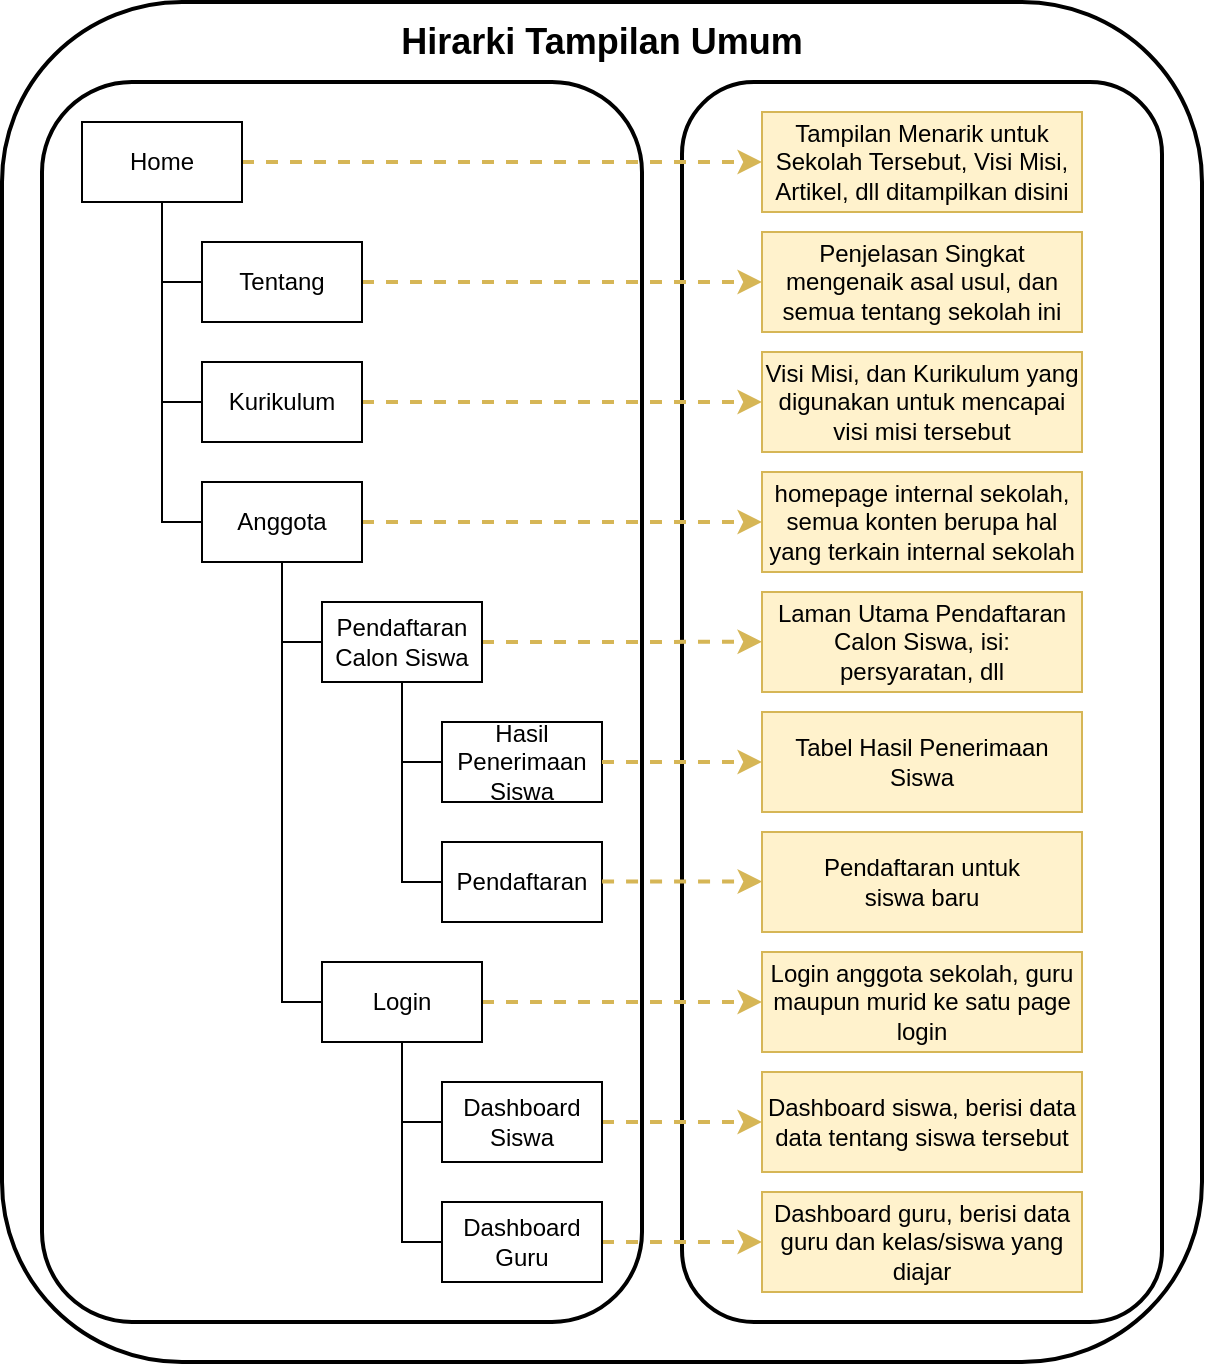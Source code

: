 <mxfile version="12.2.2" type="device" pages="5"><diagram id="PxANPBtPZnE-CeRAXxhs" name="Umum"><mxGraphModel dx="1173" dy="682" grid="1" gridSize="5" guides="1" tooltips="1" connect="1" arrows="1" fold="1" page="1" pageScale="1" pageWidth="1169" pageHeight="827" math="0" shadow="0"><root><mxCell id="0"/><mxCell id="1" parent="0"/><mxCell id="tjAURmcerigb6tH7_I0D-104" value="" style="rounded=1;whiteSpace=wrap;html=1;fillColor=none;perimeterSpacing=0;strokeWidth=2;" parent="1" vertex="1"><mxGeometry x="280" y="80" width="600" height="680" as="geometry"/></mxCell><mxCell id="tjAURmcerigb6tH7_I0D-103" value="" style="rounded=1;whiteSpace=wrap;html=1;fillColor=none;perimeterSpacing=0;strokeWidth=2;" parent="1" vertex="1"><mxGeometry x="620" y="120" width="240" height="620" as="geometry"/></mxCell><mxCell id="tjAURmcerigb6tH7_I0D-65" value="" style="rounded=1;whiteSpace=wrap;html=1;fillColor=none;perimeterSpacing=0;strokeWidth=2;" parent="1" vertex="1"><mxGeometry x="300" y="120" width="300" height="620" as="geometry"/></mxCell><mxCell id="tjAURmcerigb6tH7_I0D-36" style="edgeStyle=orthogonalEdgeStyle;rounded=0;orthogonalLoop=1;jettySize=auto;html=1;exitX=0.5;exitY=1;exitDx=0;exitDy=0;entryX=0;entryY=0.5;entryDx=0;entryDy=0;endArrow=none;endFill=0;" parent="1" source="tjAURmcerigb6tH7_I0D-2" target="tjAURmcerigb6tH7_I0D-33" edge="1"><mxGeometry relative="1" as="geometry"/></mxCell><mxCell id="tjAURmcerigb6tH7_I0D-38" style="edgeStyle=orthogonalEdgeStyle;rounded=0;orthogonalLoop=1;jettySize=auto;html=1;exitX=0.5;exitY=1;exitDx=0;exitDy=0;entryX=0;entryY=0.5;entryDx=0;entryDy=0;endArrow=none;endFill=0;" parent="1" source="tjAURmcerigb6tH7_I0D-2" target="tjAURmcerigb6tH7_I0D-37" edge="1"><mxGeometry relative="1" as="geometry"/></mxCell><mxCell id="tjAURmcerigb6tH7_I0D-40" style="edgeStyle=orthogonalEdgeStyle;rounded=0;orthogonalLoop=1;jettySize=auto;html=1;exitX=0.5;exitY=1;exitDx=0;exitDy=0;entryX=0;entryY=0.5;entryDx=0;entryDy=0;endArrow=none;endFill=0;" parent="1" source="tjAURmcerigb6tH7_I0D-2" target="tjAURmcerigb6tH7_I0D-39" edge="1"><mxGeometry relative="1" as="geometry"/></mxCell><mxCell id="tjAURmcerigb6tH7_I0D-91" style="edgeStyle=orthogonalEdgeStyle;rounded=0;orthogonalLoop=1;jettySize=auto;html=1;exitX=1;exitY=0.5;exitDx=0;exitDy=0;dashed=1;endArrow=classic;endFill=1;fillColor=#fff2cc;strokeColor=#d6b656;strokeWidth=2;entryX=0;entryY=0.5;entryDx=0;entryDy=0;" parent="1" source="tjAURmcerigb6tH7_I0D-2" target="tjAURmcerigb6tH7_I0D-92" edge="1"><mxGeometry relative="1" as="geometry"><mxPoint x="680" y="159.828" as="targetPoint"/></mxGeometry></mxCell><mxCell id="tjAURmcerigb6tH7_I0D-2" value="Home" style="rounded=0;whiteSpace=wrap;html=1;" parent="1" vertex="1"><mxGeometry x="320" y="140" width="80" height="40" as="geometry"/></mxCell><mxCell id="tjAURmcerigb6tH7_I0D-85" style="edgeStyle=orthogonalEdgeStyle;rounded=0;orthogonalLoop=1;jettySize=auto;html=1;exitX=1;exitY=0.5;exitDx=0;exitDy=0;dashed=1;endArrow=classic;endFill=1;fillColor=#fff2cc;strokeColor=#d6b656;strokeWidth=2;entryX=0;entryY=0.5;entryDx=0;entryDy=0;" parent="1" source="tjAURmcerigb6tH7_I0D-4" target="tjAURmcerigb6tH7_I0D-99" edge="1"><mxGeometry relative="1" as="geometry"><mxPoint x="680" y="639.828" as="targetPoint"/></mxGeometry></mxCell><mxCell id="tjAURmcerigb6tH7_I0D-4" value="Dashboard&lt;br&gt;Siswa" style="rounded=0;whiteSpace=wrap;html=1;" parent="1" vertex="1"><mxGeometry x="500" y="620" width="80" height="40" as="geometry"/></mxCell><mxCell id="tjAURmcerigb6tH7_I0D-84" style="edgeStyle=orthogonalEdgeStyle;rounded=0;orthogonalLoop=1;jettySize=auto;html=1;exitX=1;exitY=0.5;exitDx=0;exitDy=0;endArrow=classic;endFill=1;dashed=1;fillColor=#fff2cc;strokeColor=#d6b656;strokeWidth=2;entryX=0;entryY=0.5;entryDx=0;entryDy=0;" parent="1" source="tjAURmcerigb6tH7_I0D-5" target="tjAURmcerigb6tH7_I0D-102" edge="1"><mxGeometry relative="1" as="geometry"><mxPoint x="680" y="700" as="targetPoint"/></mxGeometry></mxCell><mxCell id="tjAURmcerigb6tH7_I0D-5" value="Dashboard&lt;br&gt;Guru" style="rounded=0;whiteSpace=wrap;html=1;" parent="1" vertex="1"><mxGeometry x="500" y="680" width="80" height="40" as="geometry"/></mxCell><mxCell id="tjAURmcerigb6tH7_I0D-42" style="edgeStyle=orthogonalEdgeStyle;rounded=0;orthogonalLoop=1;jettySize=auto;html=1;exitX=0.5;exitY=1;exitDx=0;exitDy=0;entryX=0;entryY=0.5;entryDx=0;entryDy=0;endArrow=none;endFill=0;" parent="1" source="tjAURmcerigb6tH7_I0D-17" target="tjAURmcerigb6tH7_I0D-4" edge="1"><mxGeometry relative="1" as="geometry"/></mxCell><mxCell id="tjAURmcerigb6tH7_I0D-43" style="edgeStyle=orthogonalEdgeStyle;rounded=0;orthogonalLoop=1;jettySize=auto;html=1;exitX=0.5;exitY=1;exitDx=0;exitDy=0;entryX=0;entryY=0.5;entryDx=0;entryDy=0;endArrow=none;endFill=0;" parent="1" source="tjAURmcerigb6tH7_I0D-17" target="tjAURmcerigb6tH7_I0D-5" edge="1"><mxGeometry relative="1" as="geometry"/></mxCell><mxCell id="tjAURmcerigb6tH7_I0D-86" style="edgeStyle=orthogonalEdgeStyle;rounded=0;orthogonalLoop=1;jettySize=auto;html=1;exitX=1;exitY=0.5;exitDx=0;exitDy=0;dashed=1;endArrow=classic;endFill=1;fillColor=#fff2cc;strokeColor=#d6b656;strokeWidth=2;entryX=0;entryY=0.5;entryDx=0;entryDy=0;" parent="1" source="tjAURmcerigb6tH7_I0D-17" target="tjAURmcerigb6tH7_I0D-98" edge="1"><mxGeometry relative="1" as="geometry"><mxPoint x="680" y="579.828" as="targetPoint"/></mxGeometry></mxCell><mxCell id="tjAURmcerigb6tH7_I0D-17" value="Login" style="rounded=0;whiteSpace=wrap;html=1;" parent="1" vertex="1"><mxGeometry x="440" y="560" width="80" height="40" as="geometry"/></mxCell><mxCell id="tjAURmcerigb6tH7_I0D-30" style="edgeStyle=orthogonalEdgeStyle;rounded=0;orthogonalLoop=1;jettySize=auto;html=1;exitX=0.5;exitY=1;exitDx=0;exitDy=0;entryX=0.5;entryY=0;entryDx=0;entryDy=0;" parent="1" edge="1"><mxGeometry relative="1" as="geometry"><mxPoint x="700.2" y="420" as="sourcePoint"/></mxGeometry></mxCell><mxCell id="tjAURmcerigb6tH7_I0D-90" style="edgeStyle=orthogonalEdgeStyle;rounded=0;orthogonalLoop=1;jettySize=auto;html=1;exitX=1;exitY=0.5;exitDx=0;exitDy=0;dashed=1;endArrow=classic;endFill=1;fillColor=#fff2cc;strokeColor=#d6b656;strokeWidth=2;entryX=0;entryY=0.5;entryDx=0;entryDy=0;" parent="1" source="tjAURmcerigb6tH7_I0D-33" target="tjAURmcerigb6tH7_I0D-94" edge="1"><mxGeometry relative="1" as="geometry"><mxPoint x="680" y="219.828" as="targetPoint"/></mxGeometry></mxCell><mxCell id="tjAURmcerigb6tH7_I0D-33" value="Tentang" style="rounded=0;whiteSpace=wrap;html=1;" parent="1" vertex="1"><mxGeometry x="380" y="200" width="80" height="40" as="geometry"/></mxCell><mxCell id="tjAURmcerigb6tH7_I0D-89" style="edgeStyle=orthogonalEdgeStyle;rounded=0;orthogonalLoop=1;jettySize=auto;html=1;exitX=1;exitY=0.5;exitDx=0;exitDy=0;dashed=1;endArrow=classic;endFill=1;fillColor=#fff2cc;strokeColor=#d6b656;strokeWidth=2;entryX=0;entryY=0.5;entryDx=0;entryDy=0;" parent="1" source="tjAURmcerigb6tH7_I0D-37" target="tjAURmcerigb6tH7_I0D-95" edge="1"><mxGeometry relative="1" as="geometry"><mxPoint x="680" y="279.828" as="targetPoint"/></mxGeometry></mxCell><mxCell id="tjAURmcerigb6tH7_I0D-37" value="Kurikulum" style="rounded=0;whiteSpace=wrap;html=1;" parent="1" vertex="1"><mxGeometry x="380" y="260" width="80" height="40" as="geometry"/></mxCell><mxCell id="tjAURmcerigb6tH7_I0D-41" style="edgeStyle=orthogonalEdgeStyle;rounded=0;orthogonalLoop=1;jettySize=auto;html=1;exitX=0.5;exitY=1;exitDx=0;exitDy=0;entryX=0;entryY=0.5;entryDx=0;entryDy=0;endArrow=none;endFill=0;" parent="1" source="tjAURmcerigb6tH7_I0D-39" target="tjAURmcerigb6tH7_I0D-17" edge="1"><mxGeometry relative="1" as="geometry"/></mxCell><mxCell id="tjAURmcerigb6tH7_I0D-46" style="edgeStyle=orthogonalEdgeStyle;rounded=0;orthogonalLoop=1;jettySize=auto;html=1;exitX=0.5;exitY=1;exitDx=0;exitDy=0;entryX=0;entryY=0.5;entryDx=0;entryDy=0;endArrow=none;endFill=0;" parent="1" source="tjAURmcerigb6tH7_I0D-39" target="tjAURmcerigb6tH7_I0D-44" edge="1"><mxGeometry relative="1" as="geometry"/></mxCell><mxCell id="tjAURmcerigb6tH7_I0D-88" style="edgeStyle=orthogonalEdgeStyle;rounded=0;orthogonalLoop=1;jettySize=auto;html=1;exitX=1;exitY=0.5;exitDx=0;exitDy=0;dashed=1;endArrow=classic;endFill=1;fillColor=#fff2cc;strokeColor=#d6b656;strokeWidth=2;entryX=0;entryY=0.5;entryDx=0;entryDy=0;" parent="1" source="tjAURmcerigb6tH7_I0D-39" target="tjAURmcerigb6tH7_I0D-96" edge="1"><mxGeometry relative="1" as="geometry"><mxPoint x="680" y="339.828" as="targetPoint"/></mxGeometry></mxCell><mxCell id="tjAURmcerigb6tH7_I0D-39" value="Anggota" style="rounded=0;whiteSpace=wrap;html=1;" parent="1" vertex="1"><mxGeometry x="380" y="320" width="80" height="40" as="geometry"/></mxCell><mxCell id="tjAURmcerigb6tH7_I0D-87" style="edgeStyle=orthogonalEdgeStyle;rounded=0;orthogonalLoop=1;jettySize=auto;html=1;exitX=1;exitY=0.5;exitDx=0;exitDy=0;dashed=1;endArrow=classic;endFill=1;fillColor=#fff2cc;strokeColor=#d6b656;strokeWidth=2;entryX=0;entryY=0.497;entryDx=0;entryDy=0;entryPerimeter=0;" parent="1" source="tjAURmcerigb6tH7_I0D-44" target="tjAURmcerigb6tH7_I0D-97" edge="1"><mxGeometry relative="1" as="geometry"><mxPoint x="680" y="399.828" as="targetPoint"/></mxGeometry></mxCell><mxCell id="62-jhlTs2aM0do_zBNJM-5" style="edgeStyle=orthogonalEdgeStyle;rounded=0;orthogonalLoop=1;jettySize=auto;html=1;exitX=0.5;exitY=1;exitDx=0;exitDy=0;entryX=0;entryY=0.5;entryDx=0;entryDy=0;endArrow=none;endFill=0;strokeWidth=1;fontSize=10;" parent="1" source="tjAURmcerigb6tH7_I0D-44" target="62-jhlTs2aM0do_zBNJM-1" edge="1"><mxGeometry relative="1" as="geometry"/></mxCell><mxCell id="62-jhlTs2aM0do_zBNJM-6" style="edgeStyle=orthogonalEdgeStyle;rounded=0;orthogonalLoop=1;jettySize=auto;html=1;exitX=0.5;exitY=1;exitDx=0;exitDy=0;entryX=0;entryY=0.5;entryDx=0;entryDy=0;endArrow=none;endFill=0;strokeWidth=1;fontSize=10;" parent="1" source="tjAURmcerigb6tH7_I0D-44" target="62-jhlTs2aM0do_zBNJM-2" edge="1"><mxGeometry relative="1" as="geometry"/></mxCell><mxCell id="tjAURmcerigb6tH7_I0D-44" value="Pendaftaran&lt;br&gt;Calon Siswa" style="rounded=0;whiteSpace=wrap;html=1;" parent="1" vertex="1"><mxGeometry x="440" y="380" width="80" height="40" as="geometry"/></mxCell><mxCell id="tjAURmcerigb6tH7_I0D-92" value="Tampilan Menarik untuk Sekolah Tersebut, Visi Misi, Artikel, dll ditampilkan disini" style="text;html=1;strokeColor=#d6b656;fillColor=#fff2cc;align=center;verticalAlign=middle;whiteSpace=wrap;rounded=0;" parent="1" vertex="1"><mxGeometry x="660" y="135" width="160" height="50" as="geometry"/></mxCell><mxCell id="tjAURmcerigb6tH7_I0D-94" value="Penjelasan Singkat mengenaik asal usul, dan semua tentang sekolah ini" style="text;html=1;strokeColor=#d6b656;fillColor=#fff2cc;align=center;verticalAlign=middle;whiteSpace=wrap;rounded=0;" parent="1" vertex="1"><mxGeometry x="660" y="195" width="160" height="50" as="geometry"/></mxCell><mxCell id="tjAURmcerigb6tH7_I0D-95" value="Visi Misi, dan Kurikulum yang digunakan untuk mencapai visi misi tersebut" style="text;html=1;strokeColor=#d6b656;fillColor=#fff2cc;align=center;verticalAlign=middle;whiteSpace=wrap;rounded=0;" parent="1" vertex="1"><mxGeometry x="660" y="255" width="160" height="50" as="geometry"/></mxCell><mxCell id="tjAURmcerigb6tH7_I0D-96" value="homepage internal sekolah, semua konten berupa hal yang terkain internal sekolah" style="text;html=1;strokeColor=#d6b656;fillColor=#fff2cc;align=center;verticalAlign=middle;whiteSpace=wrap;rounded=0;" parent="1" vertex="1"><mxGeometry x="660" y="315" width="160" height="50" as="geometry"/></mxCell><mxCell id="tjAURmcerigb6tH7_I0D-97" value="Laman Utama Pendaftaran Calon Siswa, isi: persyaratan, dll" style="text;html=1;strokeColor=#d6b656;fillColor=#fff2cc;align=center;verticalAlign=middle;whiteSpace=wrap;rounded=0;" parent="1" vertex="1"><mxGeometry x="660" y="375" width="160" height="50" as="geometry"/></mxCell><mxCell id="tjAURmcerigb6tH7_I0D-98" value="Login anggota sekolah, guru maupun murid ke satu page login" style="text;html=1;strokeColor=#d6b656;fillColor=#fff2cc;align=center;verticalAlign=middle;whiteSpace=wrap;rounded=0;" parent="1" vertex="1"><mxGeometry x="660" y="555" width="160" height="50" as="geometry"/></mxCell><mxCell id="tjAURmcerigb6tH7_I0D-99" value="Dashboard siswa, berisi data data tentang siswa tersebut" style="text;html=1;strokeColor=#d6b656;fillColor=#fff2cc;align=center;verticalAlign=middle;whiteSpace=wrap;rounded=0;" parent="1" vertex="1"><mxGeometry x="660" y="615" width="160" height="50" as="geometry"/></mxCell><mxCell id="tjAURmcerigb6tH7_I0D-102" value="Dashboard guru, berisi data guru dan kelas/siswa yang diajar" style="text;html=1;strokeColor=#d6b656;fillColor=#fff2cc;align=center;verticalAlign=middle;whiteSpace=wrap;rounded=0;" parent="1" vertex="1"><mxGeometry x="660" y="675" width="160" height="50" as="geometry"/></mxCell><mxCell id="tjAURmcerigb6tH7_I0D-105" value="Hirarki Tampilan Umum" style="text;html=1;strokeColor=none;fillColor=none;align=center;verticalAlign=middle;whiteSpace=wrap;rounded=0;fontStyle=1;fontSize=18;" parent="1" vertex="1"><mxGeometry x="340" y="90" width="480" height="20" as="geometry"/></mxCell><mxCell id="62-jhlTs2aM0do_zBNJM-1" value="Hasil Penerimaan&lt;br&gt;Siswa" style="rounded=0;whiteSpace=wrap;html=1;" parent="1" vertex="1"><mxGeometry x="500" y="440" width="80" height="40" as="geometry"/></mxCell><mxCell id="62-jhlTs2aM0do_zBNJM-2" value="Pendaftaran" style="rounded=0;whiteSpace=wrap;html=1;" parent="1" vertex="1"><mxGeometry x="500" y="500" width="80" height="40" as="geometry"/></mxCell><mxCell id="62-jhlTs2aM0do_zBNJM-7" value="Pendaftaran untuk&lt;br&gt;siswa baru" style="text;html=1;strokeColor=#d6b656;fillColor=#fff2cc;align=center;verticalAlign=middle;whiteSpace=wrap;rounded=0;" parent="1" vertex="1"><mxGeometry x="660" y="495" width="160" height="50" as="geometry"/></mxCell><mxCell id="62-jhlTs2aM0do_zBNJM-8" value="Tabel Hasil Penerimaan Siswa" style="text;html=1;strokeColor=#d6b656;fillColor=#fff2cc;align=center;verticalAlign=middle;whiteSpace=wrap;rounded=0;" parent="1" vertex="1"><mxGeometry x="660" y="435" width="160" height="50" as="geometry"/></mxCell><mxCell id="62-jhlTs2aM0do_zBNJM-10" style="edgeStyle=orthogonalEdgeStyle;rounded=0;orthogonalLoop=1;jettySize=auto;html=1;exitX=1;exitY=0.5;exitDx=0;exitDy=0;dashed=1;endArrow=classic;endFill=1;fillColor=#fff2cc;strokeColor=#d6b656;strokeWidth=2;entryX=0;entryY=0.5;entryDx=0;entryDy=0;" parent="1" source="62-jhlTs2aM0do_zBNJM-1" target="62-jhlTs2aM0do_zBNJM-8" edge="1"><mxGeometry relative="1" as="geometry"><mxPoint x="655.034" y="464.793" as="targetPoint"/><mxPoint x="575.034" y="464.793" as="sourcePoint"/></mxGeometry></mxCell><mxCell id="62-jhlTs2aM0do_zBNJM-11" style="edgeStyle=orthogonalEdgeStyle;rounded=0;orthogonalLoop=1;jettySize=auto;html=1;exitX=1;exitY=0.5;exitDx=0;exitDy=0;dashed=1;endArrow=classic;endFill=1;fillColor=#fff2cc;strokeColor=#d6b656;strokeWidth=2;entryX=0;entryY=0.5;entryDx=0;entryDy=0;" parent="1" edge="1"><mxGeometry relative="1" as="geometry"><mxPoint x="660.034" y="519.793" as="targetPoint"/><mxPoint x="580.034" y="519.793" as="sourcePoint"/></mxGeometry></mxCell></root></mxGraphModel></diagram><diagram id="UdbBS52WD2nIfGzJlLEz" name="DashboardSiswa"><mxGraphModel dx="1408" dy="818" grid="1" gridSize="5" guides="1" tooltips="1" connect="1" arrows="1" fold="1" page="1" pageScale="1" pageWidth="1169" pageHeight="827" math="0" shadow="0"><root><mxCell id="S93Y0awA83N9fE3ORdz1-0"/><mxCell id="S93Y0awA83N9fE3ORdz1-1" parent="S93Y0awA83N9fE3ORdz1-0"/><mxCell id="Jb7CnEg_7wS7abM1ju4U-0" style="edgeStyle=orthogonalEdgeStyle;rounded=0;orthogonalLoop=1;jettySize=auto;html=1;exitX=0.5;exitY=1;exitDx=0;exitDy=0;entryX=0;entryY=0.5;entryDx=0;entryDy=0;endArrow=none;endFill=0;strokeWidth=1;fontSize=18;" parent="S93Y0awA83N9fE3ORdz1-1" source="yUYjCrzc2T9aTOuIAAeY-0" target="yUYjCrzc2T9aTOuIAAeY-1" edge="1"><mxGeometry relative="1" as="geometry"/></mxCell><mxCell id="yUYjCrzc2T9aTOuIAAeY-0" value="Dashboard&lt;br&gt;Siswa" style="rounded=0;whiteSpace=wrap;html=1;" parent="S93Y0awA83N9fE3ORdz1-1" vertex="1"><mxGeometry x="20" y="20" width="80" height="40" as="geometry"/></mxCell><mxCell id="9q0vZ62YaaHciJFuYAE--61" style="edgeStyle=orthogonalEdgeStyle;rounded=0;orthogonalLoop=1;jettySize=auto;html=1;exitX=1;exitY=0.5;exitDx=0;exitDy=0;entryX=0.5;entryY=0;entryDx=0;entryDy=0;endArrow=none;endFill=0;strokeWidth=1;fontSize=30;" parent="S93Y0awA83N9fE3ORdz1-1" source="yUYjCrzc2T9aTOuIAAeY-1" target="9q0vZ62YaaHciJFuYAE--4" edge="1"><mxGeometry relative="1" as="geometry"/></mxCell><mxCell id="9q0vZ62YaaHciJFuYAE--81" style="edgeStyle=orthogonalEdgeStyle;rounded=0;orthogonalLoop=1;jettySize=auto;html=1;exitX=1;exitY=0.5;exitDx=0;exitDy=0;entryX=0.5;entryY=0;entryDx=0;entryDy=0;endArrow=none;endFill=0;strokeWidth=1;fontSize=30;" parent="S93Y0awA83N9fE3ORdz1-1" source="yUYjCrzc2T9aTOuIAAeY-1" target="9q0vZ62YaaHciJFuYAE--65" edge="1"><mxGeometry relative="1" as="geometry"/></mxCell><mxCell id="9q0vZ62YaaHciJFuYAE--101" style="edgeStyle=orthogonalEdgeStyle;rounded=0;orthogonalLoop=1;jettySize=auto;html=1;exitX=1;exitY=0.5;exitDx=0;exitDy=0;entryX=0.5;entryY=0;entryDx=0;entryDy=0;endArrow=none;endFill=0;strokeWidth=1;fontSize=30;" parent="S93Y0awA83N9fE3ORdz1-1" source="yUYjCrzc2T9aTOuIAAeY-1" target="9q0vZ62YaaHciJFuYAE--85" edge="1"><mxGeometry relative="1" as="geometry"/></mxCell><mxCell id="yUYjCrzc2T9aTOuIAAeY-1" value="Rapor Nilai" style="rounded=0;whiteSpace=wrap;html=1;" parent="S93Y0awA83N9fE3ORdz1-1" vertex="1"><mxGeometry x="80" y="80" width="80" height="40" as="geometry"/></mxCell><mxCell id="9q0vZ62YaaHciJFuYAE--0" value="Pelajaran-1" style="rounded=0;whiteSpace=wrap;html=1;" parent="S93Y0awA83N9fE3ORdz1-1" vertex="1"><mxGeometry x="320" y="240" width="80" height="20" as="geometry"/></mxCell><mxCell id="9q0vZ62YaaHciJFuYAE--11" style="edgeStyle=orthogonalEdgeStyle;rounded=0;orthogonalLoop=1;jettySize=auto;html=1;exitX=0.5;exitY=1;exitDx=0;exitDy=0;entryX=0;entryY=0.5;entryDx=0;entryDy=0;endArrow=none;endFill=0;strokeWidth=1;fontSize=18;" parent="S93Y0awA83N9fE3ORdz1-1" source="9q0vZ62YaaHciJFuYAE--4" target="9q0vZ62YaaHciJFuYAE--10" edge="1"><mxGeometry relative="1" as="geometry"/></mxCell><mxCell id="9q0vZ62YaaHciJFuYAE--26" style="edgeStyle=orthogonalEdgeStyle;rounded=0;orthogonalLoop=1;jettySize=auto;html=1;exitX=0.5;exitY=1;exitDx=0;exitDy=0;entryX=0;entryY=0.5;entryDx=0;entryDy=0;endArrow=none;endFill=0;strokeWidth=1;fontSize=30;" parent="S93Y0awA83N9fE3ORdz1-1" source="9q0vZ62YaaHciJFuYAE--4" target="9q0vZ62YaaHciJFuYAE--25" edge="1"><mxGeometry relative="1" as="geometry"/></mxCell><mxCell id="9q0vZ62YaaHciJFuYAE--106" style="edgeStyle=orthogonalEdgeStyle;rounded=0;orthogonalLoop=1;jettySize=auto;html=1;exitX=1;exitY=0.25;exitDx=0;exitDy=0;entryX=0;entryY=0.75;entryDx=0;entryDy=0;endArrow=none;endFill=0;strokeWidth=1;fontSize=10;dashed=1;fillColor=#fff2cc;strokeColor=#d6b656;" parent="S93Y0awA83N9fE3ORdz1-1" source="9q0vZ62YaaHciJFuYAE--4" target="9q0vZ62YaaHciJFuYAE--105" edge="1"><mxGeometry relative="1" as="geometry"/></mxCell><mxCell id="9q0vZ62YaaHciJFuYAE--4" value="Kelas 10" style="rounded=0;whiteSpace=wrap;html=1;" parent="S93Y0awA83N9fE3ORdz1-1" vertex="1"><mxGeometry x="160" y="140" width="80" height="40" as="geometry"/></mxCell><mxCell id="9q0vZ62YaaHciJFuYAE--18" style="edgeStyle=orthogonalEdgeStyle;rounded=0;orthogonalLoop=1;jettySize=auto;html=1;exitX=0.5;exitY=1;exitDx=0;exitDy=0;entryX=0;entryY=0.5;entryDx=0;entryDy=0;endArrow=none;endFill=0;strokeWidth=1;fontSize=30;" parent="S93Y0awA83N9fE3ORdz1-1" source="9q0vZ62YaaHciJFuYAE--10" target="9q0vZ62YaaHciJFuYAE--0" edge="1"><mxGeometry relative="1" as="geometry"><Array as="points"><mxPoint x="300" y="250"/></Array></mxGeometry></mxCell><mxCell id="9q0vZ62YaaHciJFuYAE--23" style="edgeStyle=orthogonalEdgeStyle;rounded=0;orthogonalLoop=1;jettySize=auto;html=1;exitX=0.5;exitY=1;exitDx=0;exitDy=0;entryX=0;entryY=0.5;entryDx=0;entryDy=0;endArrow=none;endFill=0;strokeWidth=1;fontSize=30;" parent="S93Y0awA83N9fE3ORdz1-1" source="9q0vZ62YaaHciJFuYAE--10" target="9q0vZ62YaaHciJFuYAE--21" edge="1"><mxGeometry relative="1" as="geometry"/></mxCell><mxCell id="9q0vZ62YaaHciJFuYAE--24" style="edgeStyle=orthogonalEdgeStyle;rounded=0;orthogonalLoop=1;jettySize=auto;html=1;exitX=0.5;exitY=1;exitDx=0;exitDy=0;entryX=0;entryY=0.5;entryDx=0;entryDy=0;endArrow=none;endFill=0;strokeWidth=1;fontSize=30;" parent="S93Y0awA83N9fE3ORdz1-1" source="9q0vZ62YaaHciJFuYAE--10" target="9q0vZ62YaaHciJFuYAE--22" edge="1"><mxGeometry relative="1" as="geometry"/></mxCell><mxCell id="9q0vZ62YaaHciJFuYAE--10" value="Semester Ganjil" style="rounded=0;whiteSpace=wrap;html=1;" parent="S93Y0awA83N9fE3ORdz1-1" vertex="1"><mxGeometry x="260" y="180" width="80" height="40" as="geometry"/></mxCell><mxCell id="9q0vZ62YaaHciJFuYAE--15" value="..." style="text;html=1;strokeColor=none;fillColor=none;align=center;verticalAlign=bottom;whiteSpace=wrap;rounded=0;fontSize=30;horizontal=1;fontStyle=1;rotation=90;" parent="S93Y0awA83N9fE3ORdz1-1" vertex="1"><mxGeometry x="350" y="310" width="20" height="20" as="geometry"/></mxCell><mxCell id="9q0vZ62YaaHciJFuYAE--21" value="Pelajaran-2" style="rounded=0;whiteSpace=wrap;html=1;" parent="S93Y0awA83N9fE3ORdz1-1" vertex="1"><mxGeometry x="320" y="280" width="80" height="20" as="geometry"/></mxCell><mxCell id="9q0vZ62YaaHciJFuYAE--22" value="Pelajaran-n" style="rounded=0;whiteSpace=wrap;html=1;" parent="S93Y0awA83N9fE3ORdz1-1" vertex="1"><mxGeometry x="320" y="340" width="80" height="20" as="geometry"/></mxCell><mxCell id="9q0vZ62YaaHciJFuYAE--31" style="edgeStyle=orthogonalEdgeStyle;rounded=0;orthogonalLoop=1;jettySize=auto;html=1;exitX=0.5;exitY=1;exitDx=0;exitDy=0;entryX=0;entryY=0.5;entryDx=0;entryDy=0;endArrow=none;endFill=0;strokeWidth=1;fontSize=30;" parent="S93Y0awA83N9fE3ORdz1-1" source="9q0vZ62YaaHciJFuYAE--25" target="9q0vZ62YaaHciJFuYAE--27" edge="1"><mxGeometry relative="1" as="geometry"><Array as="points"><mxPoint x="300" y="450"/></Array></mxGeometry></mxCell><mxCell id="9q0vZ62YaaHciJFuYAE--32" style="edgeStyle=orthogonalEdgeStyle;rounded=0;orthogonalLoop=1;jettySize=auto;html=1;exitX=0.5;exitY=1;exitDx=0;exitDy=0;entryX=0;entryY=0.5;entryDx=0;entryDy=0;endArrow=none;endFill=0;strokeWidth=1;fontSize=30;" parent="S93Y0awA83N9fE3ORdz1-1" source="9q0vZ62YaaHciJFuYAE--25" target="9q0vZ62YaaHciJFuYAE--29" edge="1"><mxGeometry relative="1" as="geometry"/></mxCell><mxCell id="9q0vZ62YaaHciJFuYAE--33" style="edgeStyle=orthogonalEdgeStyle;rounded=0;orthogonalLoop=1;jettySize=auto;html=1;exitX=0.5;exitY=1;exitDx=0;exitDy=0;entryX=0;entryY=0.5;entryDx=0;entryDy=0;endArrow=none;endFill=0;strokeWidth=1;fontSize=30;" parent="S93Y0awA83N9fE3ORdz1-1" source="9q0vZ62YaaHciJFuYAE--25" target="9q0vZ62YaaHciJFuYAE--30" edge="1"><mxGeometry relative="1" as="geometry"/></mxCell><mxCell id="9q0vZ62YaaHciJFuYAE--25" value="Semester Genap" style="rounded=0;whiteSpace=wrap;html=1;" parent="S93Y0awA83N9fE3ORdz1-1" vertex="1"><mxGeometry x="260" y="380" width="80" height="40" as="geometry"/></mxCell><mxCell id="9q0vZ62YaaHciJFuYAE--27" value="Pelajaran-1" style="rounded=0;whiteSpace=wrap;html=1;" parent="S93Y0awA83N9fE3ORdz1-1" vertex="1"><mxGeometry x="320" y="440" width="80" height="20" as="geometry"/></mxCell><mxCell id="9q0vZ62YaaHciJFuYAE--28" value="..." style="text;html=1;strokeColor=none;fillColor=none;align=center;verticalAlign=bottom;whiteSpace=wrap;rounded=0;fontSize=30;horizontal=1;fontStyle=1;rotation=90;" parent="S93Y0awA83N9fE3ORdz1-1" vertex="1"><mxGeometry x="350" y="510" width="20" height="20" as="geometry"/></mxCell><mxCell id="9q0vZ62YaaHciJFuYAE--29" value="Pelajaran-2" style="rounded=0;whiteSpace=wrap;html=1;" parent="S93Y0awA83N9fE3ORdz1-1" vertex="1"><mxGeometry x="320" y="480" width="80" height="20" as="geometry"/></mxCell><mxCell id="9q0vZ62YaaHciJFuYAE--113" style="edgeStyle=orthogonalEdgeStyle;rounded=0;orthogonalLoop=1;jettySize=auto;html=1;exitX=0.75;exitY=1;exitDx=0;exitDy=0;entryX=0;entryY=0.75;entryDx=0;entryDy=0;dashed=1;endArrow=none;endFill=0;strokeWidth=1;fontSize=10;fillColor=#fff2cc;strokeColor=#d6b656;" parent="S93Y0awA83N9fE3ORdz1-1" source="9q0vZ62YaaHciJFuYAE--30" target="9q0vZ62YaaHciJFuYAE--108" edge="1"><mxGeometry relative="1" as="geometry"><Array as="points"><mxPoint x="380" y="589"/></Array></mxGeometry></mxCell><mxCell id="9q0vZ62YaaHciJFuYAE--30" value="Pelajaran-n" style="rounded=0;whiteSpace=wrap;html=1;" parent="S93Y0awA83N9fE3ORdz1-1" vertex="1"><mxGeometry x="320" y="540" width="80" height="20" as="geometry"/></mxCell><mxCell id="9q0vZ62YaaHciJFuYAE--62" value="Pelajaran-1" style="rounded=0;whiteSpace=wrap;html=1;" parent="S93Y0awA83N9fE3ORdz1-1" vertex="1"><mxGeometry x="560" y="240" width="80" height="20" as="geometry"/></mxCell><mxCell id="9q0vZ62YaaHciJFuYAE--63" style="edgeStyle=orthogonalEdgeStyle;rounded=0;orthogonalLoop=1;jettySize=auto;html=1;exitX=0.5;exitY=1;exitDx=0;exitDy=0;entryX=0;entryY=0.5;entryDx=0;entryDy=0;endArrow=none;endFill=0;strokeWidth=1;fontSize=18;" parent="S93Y0awA83N9fE3ORdz1-1" source="9q0vZ62YaaHciJFuYAE--65" target="9q0vZ62YaaHciJFuYAE--69" edge="1"><mxGeometry relative="1" as="geometry"/></mxCell><mxCell id="9q0vZ62YaaHciJFuYAE--64" style="edgeStyle=orthogonalEdgeStyle;rounded=0;orthogonalLoop=1;jettySize=auto;html=1;exitX=0.5;exitY=1;exitDx=0;exitDy=0;entryX=0;entryY=0.5;entryDx=0;entryDy=0;endArrow=none;endFill=0;strokeWidth=1;fontSize=30;" parent="S93Y0awA83N9fE3ORdz1-1" source="9q0vZ62YaaHciJFuYAE--65" target="9q0vZ62YaaHciJFuYAE--76" edge="1"><mxGeometry relative="1" as="geometry"/></mxCell><mxCell id="9q0vZ62YaaHciJFuYAE--65" value="Kelas 11" style="rounded=0;whiteSpace=wrap;html=1;" parent="S93Y0awA83N9fE3ORdz1-1" vertex="1"><mxGeometry x="400" y="140" width="80" height="40" as="geometry"/></mxCell><mxCell id="9q0vZ62YaaHciJFuYAE--66" style="edgeStyle=orthogonalEdgeStyle;rounded=0;orthogonalLoop=1;jettySize=auto;html=1;exitX=0.5;exitY=1;exitDx=0;exitDy=0;entryX=0;entryY=0.5;entryDx=0;entryDy=0;endArrow=none;endFill=0;strokeWidth=1;fontSize=30;" parent="S93Y0awA83N9fE3ORdz1-1" source="9q0vZ62YaaHciJFuYAE--69" target="9q0vZ62YaaHciJFuYAE--62" edge="1"><mxGeometry relative="1" as="geometry"><Array as="points"><mxPoint x="540" y="250"/></Array></mxGeometry></mxCell><mxCell id="9q0vZ62YaaHciJFuYAE--67" style="edgeStyle=orthogonalEdgeStyle;rounded=0;orthogonalLoop=1;jettySize=auto;html=1;exitX=0.5;exitY=1;exitDx=0;exitDy=0;entryX=0;entryY=0.5;entryDx=0;entryDy=0;endArrow=none;endFill=0;strokeWidth=1;fontSize=30;" parent="S93Y0awA83N9fE3ORdz1-1" source="9q0vZ62YaaHciJFuYAE--69" target="9q0vZ62YaaHciJFuYAE--71" edge="1"><mxGeometry relative="1" as="geometry"/></mxCell><mxCell id="9q0vZ62YaaHciJFuYAE--68" style="edgeStyle=orthogonalEdgeStyle;rounded=0;orthogonalLoop=1;jettySize=auto;html=1;exitX=0.5;exitY=1;exitDx=0;exitDy=0;entryX=0;entryY=0.5;entryDx=0;entryDy=0;endArrow=none;endFill=0;strokeWidth=1;fontSize=30;" parent="S93Y0awA83N9fE3ORdz1-1" source="9q0vZ62YaaHciJFuYAE--69" target="9q0vZ62YaaHciJFuYAE--72" edge="1"><mxGeometry relative="1" as="geometry"/></mxCell><mxCell id="9q0vZ62YaaHciJFuYAE--69" value="Semester Ganjil" style="rounded=0;whiteSpace=wrap;html=1;" parent="S93Y0awA83N9fE3ORdz1-1" vertex="1"><mxGeometry x="500" y="180" width="80" height="40" as="geometry"/></mxCell><mxCell id="9q0vZ62YaaHciJFuYAE--70" value="..." style="text;html=1;strokeColor=none;fillColor=none;align=center;verticalAlign=bottom;whiteSpace=wrap;rounded=0;fontSize=30;horizontal=1;fontStyle=1;rotation=90;" parent="S93Y0awA83N9fE3ORdz1-1" vertex="1"><mxGeometry x="590" y="310" width="20" height="20" as="geometry"/></mxCell><mxCell id="9q0vZ62YaaHciJFuYAE--71" value="Pelajaran-2" style="rounded=0;whiteSpace=wrap;html=1;" parent="S93Y0awA83N9fE3ORdz1-1" vertex="1"><mxGeometry x="560" y="280" width="80" height="20" as="geometry"/></mxCell><mxCell id="9q0vZ62YaaHciJFuYAE--72" value="Pelajaran-n" style="rounded=0;whiteSpace=wrap;html=1;" parent="S93Y0awA83N9fE3ORdz1-1" vertex="1"><mxGeometry x="560" y="340" width="80" height="20" as="geometry"/></mxCell><mxCell id="9q0vZ62YaaHciJFuYAE--73" style="edgeStyle=orthogonalEdgeStyle;rounded=0;orthogonalLoop=1;jettySize=auto;html=1;exitX=0.5;exitY=1;exitDx=0;exitDy=0;entryX=0;entryY=0.5;entryDx=0;entryDy=0;endArrow=none;endFill=0;strokeWidth=1;fontSize=30;" parent="S93Y0awA83N9fE3ORdz1-1" source="9q0vZ62YaaHciJFuYAE--76" target="9q0vZ62YaaHciJFuYAE--77" edge="1"><mxGeometry relative="1" as="geometry"><Array as="points"><mxPoint x="540" y="450"/></Array></mxGeometry></mxCell><mxCell id="9q0vZ62YaaHciJFuYAE--74" style="edgeStyle=orthogonalEdgeStyle;rounded=0;orthogonalLoop=1;jettySize=auto;html=1;exitX=0.5;exitY=1;exitDx=0;exitDy=0;entryX=0;entryY=0.5;entryDx=0;entryDy=0;endArrow=none;endFill=0;strokeWidth=1;fontSize=30;" parent="S93Y0awA83N9fE3ORdz1-1" source="9q0vZ62YaaHciJFuYAE--76" target="9q0vZ62YaaHciJFuYAE--79" edge="1"><mxGeometry relative="1" as="geometry"/></mxCell><mxCell id="9q0vZ62YaaHciJFuYAE--75" style="edgeStyle=orthogonalEdgeStyle;rounded=0;orthogonalLoop=1;jettySize=auto;html=1;exitX=0.5;exitY=1;exitDx=0;exitDy=0;entryX=0;entryY=0.5;entryDx=0;entryDy=0;endArrow=none;endFill=0;strokeWidth=1;fontSize=30;" parent="S93Y0awA83N9fE3ORdz1-1" source="9q0vZ62YaaHciJFuYAE--76" target="9q0vZ62YaaHciJFuYAE--80" edge="1"><mxGeometry relative="1" as="geometry"/></mxCell><mxCell id="9q0vZ62YaaHciJFuYAE--76" value="Semester Genap" style="rounded=0;whiteSpace=wrap;html=1;" parent="S93Y0awA83N9fE3ORdz1-1" vertex="1"><mxGeometry x="500" y="380" width="80" height="40" as="geometry"/></mxCell><mxCell id="9q0vZ62YaaHciJFuYAE--77" value="Pelajaran-1" style="rounded=0;whiteSpace=wrap;html=1;" parent="S93Y0awA83N9fE3ORdz1-1" vertex="1"><mxGeometry x="560" y="440" width="80" height="20" as="geometry"/></mxCell><mxCell id="9q0vZ62YaaHciJFuYAE--78" value="..." style="text;html=1;strokeColor=none;fillColor=none;align=center;verticalAlign=bottom;whiteSpace=wrap;rounded=0;fontSize=30;horizontal=1;fontStyle=1;rotation=90;" parent="S93Y0awA83N9fE3ORdz1-1" vertex="1"><mxGeometry x="590" y="510" width="20" height="20" as="geometry"/></mxCell><mxCell id="9q0vZ62YaaHciJFuYAE--79" value="Pelajaran-2" style="rounded=0;whiteSpace=wrap;html=1;" parent="S93Y0awA83N9fE3ORdz1-1" vertex="1"><mxGeometry x="560" y="480" width="80" height="20" as="geometry"/></mxCell><mxCell id="9q0vZ62YaaHciJFuYAE--80" value="Pelajaran-n" style="rounded=0;whiteSpace=wrap;html=1;" parent="S93Y0awA83N9fE3ORdz1-1" vertex="1"><mxGeometry x="560" y="540" width="80" height="20" as="geometry"/></mxCell><mxCell id="9q0vZ62YaaHciJFuYAE--82" value="Pelajaran-1" style="rounded=0;whiteSpace=wrap;html=1;" parent="S93Y0awA83N9fE3ORdz1-1" vertex="1"><mxGeometry x="800" y="240" width="80" height="20" as="geometry"/></mxCell><mxCell id="9q0vZ62YaaHciJFuYAE--83" style="edgeStyle=orthogonalEdgeStyle;rounded=0;orthogonalLoop=1;jettySize=auto;html=1;exitX=0.5;exitY=1;exitDx=0;exitDy=0;entryX=0;entryY=0.5;entryDx=0;entryDy=0;endArrow=none;endFill=0;strokeWidth=1;fontSize=18;" parent="S93Y0awA83N9fE3ORdz1-1" source="9q0vZ62YaaHciJFuYAE--85" target="9q0vZ62YaaHciJFuYAE--89" edge="1"><mxGeometry relative="1" as="geometry"/></mxCell><mxCell id="9q0vZ62YaaHciJFuYAE--84" style="edgeStyle=orthogonalEdgeStyle;rounded=0;orthogonalLoop=1;jettySize=auto;html=1;exitX=0.5;exitY=1;exitDx=0;exitDy=0;entryX=0;entryY=0.5;entryDx=0;entryDy=0;endArrow=none;endFill=0;strokeWidth=1;fontSize=30;" parent="S93Y0awA83N9fE3ORdz1-1" source="9q0vZ62YaaHciJFuYAE--85" target="9q0vZ62YaaHciJFuYAE--96" edge="1"><mxGeometry relative="1" as="geometry"/></mxCell><mxCell id="9q0vZ62YaaHciJFuYAE--85" value="Kelas 12" style="rounded=0;whiteSpace=wrap;html=1;" parent="S93Y0awA83N9fE3ORdz1-1" vertex="1"><mxGeometry x="640" y="140" width="80" height="40" as="geometry"/></mxCell><mxCell id="9q0vZ62YaaHciJFuYAE--86" style="edgeStyle=orthogonalEdgeStyle;rounded=0;orthogonalLoop=1;jettySize=auto;html=1;exitX=0.5;exitY=1;exitDx=0;exitDy=0;entryX=0;entryY=0.5;entryDx=0;entryDy=0;endArrow=none;endFill=0;strokeWidth=1;fontSize=30;" parent="S93Y0awA83N9fE3ORdz1-1" source="9q0vZ62YaaHciJFuYAE--89" target="9q0vZ62YaaHciJFuYAE--82" edge="1"><mxGeometry relative="1" as="geometry"><Array as="points"><mxPoint x="780" y="250"/></Array></mxGeometry></mxCell><mxCell id="9q0vZ62YaaHciJFuYAE--87" style="edgeStyle=orthogonalEdgeStyle;rounded=0;orthogonalLoop=1;jettySize=auto;html=1;exitX=0.5;exitY=1;exitDx=0;exitDy=0;entryX=0;entryY=0.5;entryDx=0;entryDy=0;endArrow=none;endFill=0;strokeWidth=1;fontSize=30;" parent="S93Y0awA83N9fE3ORdz1-1" source="9q0vZ62YaaHciJFuYAE--89" target="9q0vZ62YaaHciJFuYAE--91" edge="1"><mxGeometry relative="1" as="geometry"/></mxCell><mxCell id="9q0vZ62YaaHciJFuYAE--88" style="edgeStyle=orthogonalEdgeStyle;rounded=0;orthogonalLoop=1;jettySize=auto;html=1;exitX=0.5;exitY=1;exitDx=0;exitDy=0;entryX=0;entryY=0.5;entryDx=0;entryDy=0;endArrow=none;endFill=0;strokeWidth=1;fontSize=30;" parent="S93Y0awA83N9fE3ORdz1-1" source="9q0vZ62YaaHciJFuYAE--89" target="9q0vZ62YaaHciJFuYAE--92" edge="1"><mxGeometry relative="1" as="geometry"/></mxCell><mxCell id="9q0vZ62YaaHciJFuYAE--89" value="Semester Ganjil" style="rounded=0;whiteSpace=wrap;html=1;" parent="S93Y0awA83N9fE3ORdz1-1" vertex="1"><mxGeometry x="740" y="180" width="80" height="40" as="geometry"/></mxCell><mxCell id="9q0vZ62YaaHciJFuYAE--90" value="..." style="text;html=1;strokeColor=none;fillColor=none;align=center;verticalAlign=bottom;whiteSpace=wrap;rounded=0;fontSize=30;horizontal=1;fontStyle=1;rotation=90;" parent="S93Y0awA83N9fE3ORdz1-1" vertex="1"><mxGeometry x="830" y="310" width="20" height="20" as="geometry"/></mxCell><mxCell id="9q0vZ62YaaHciJFuYAE--91" value="Pelajaran-2" style="rounded=0;whiteSpace=wrap;html=1;" parent="S93Y0awA83N9fE3ORdz1-1" vertex="1"><mxGeometry x="800" y="280" width="80" height="20" as="geometry"/></mxCell><mxCell id="9q0vZ62YaaHciJFuYAE--92" value="Pelajaran-n" style="rounded=0;whiteSpace=wrap;html=1;" parent="S93Y0awA83N9fE3ORdz1-1" vertex="1"><mxGeometry x="800" y="340" width="80" height="20" as="geometry"/></mxCell><mxCell id="9q0vZ62YaaHciJFuYAE--93" style="edgeStyle=orthogonalEdgeStyle;rounded=0;orthogonalLoop=1;jettySize=auto;html=1;exitX=0.5;exitY=1;exitDx=0;exitDy=0;entryX=0;entryY=0.5;entryDx=0;entryDy=0;endArrow=none;endFill=0;strokeWidth=1;fontSize=30;" parent="S93Y0awA83N9fE3ORdz1-1" source="9q0vZ62YaaHciJFuYAE--96" target="9q0vZ62YaaHciJFuYAE--97" edge="1"><mxGeometry relative="1" as="geometry"><Array as="points"><mxPoint x="780" y="450"/></Array></mxGeometry></mxCell><mxCell id="9q0vZ62YaaHciJFuYAE--94" style="edgeStyle=orthogonalEdgeStyle;rounded=0;orthogonalLoop=1;jettySize=auto;html=1;exitX=0.5;exitY=1;exitDx=0;exitDy=0;entryX=0;entryY=0.5;entryDx=0;entryDy=0;endArrow=none;endFill=0;strokeWidth=1;fontSize=30;" parent="S93Y0awA83N9fE3ORdz1-1" source="9q0vZ62YaaHciJFuYAE--96" target="9q0vZ62YaaHciJFuYAE--99" edge="1"><mxGeometry relative="1" as="geometry"/></mxCell><mxCell id="9q0vZ62YaaHciJFuYAE--95" style="edgeStyle=orthogonalEdgeStyle;rounded=0;orthogonalLoop=1;jettySize=auto;html=1;exitX=0.5;exitY=1;exitDx=0;exitDy=0;entryX=0;entryY=0.5;entryDx=0;entryDy=0;endArrow=none;endFill=0;strokeWidth=1;fontSize=30;" parent="S93Y0awA83N9fE3ORdz1-1" source="9q0vZ62YaaHciJFuYAE--96" target="9q0vZ62YaaHciJFuYAE--100" edge="1"><mxGeometry relative="1" as="geometry"/></mxCell><mxCell id="9q0vZ62YaaHciJFuYAE--96" value="Semester Genap" style="rounded=0;whiteSpace=wrap;html=1;" parent="S93Y0awA83N9fE3ORdz1-1" vertex="1"><mxGeometry x="740" y="380" width="80" height="40" as="geometry"/></mxCell><mxCell id="9q0vZ62YaaHciJFuYAE--97" value="Pelajaran-1" style="rounded=0;whiteSpace=wrap;html=1;" parent="S93Y0awA83N9fE3ORdz1-1" vertex="1"><mxGeometry x="800" y="440" width="80" height="20" as="geometry"/></mxCell><mxCell id="9q0vZ62YaaHciJFuYAE--98" value="..." style="text;html=1;strokeColor=none;fillColor=none;align=center;verticalAlign=bottom;whiteSpace=wrap;rounded=0;fontSize=30;horizontal=1;fontStyle=1;rotation=90;" parent="S93Y0awA83N9fE3ORdz1-1" vertex="1"><mxGeometry x="830" y="510" width="20" height="20" as="geometry"/></mxCell><mxCell id="9q0vZ62YaaHciJFuYAE--99" value="Pelajaran-2" style="rounded=0;whiteSpace=wrap;html=1;" parent="S93Y0awA83N9fE3ORdz1-1" vertex="1"><mxGeometry x="800" y="480" width="80" height="20" as="geometry"/></mxCell><mxCell id="9q0vZ62YaaHciJFuYAE--100" value="Pelajaran-n" style="rounded=0;whiteSpace=wrap;html=1;" parent="S93Y0awA83N9fE3ORdz1-1" vertex="1"><mxGeometry x="800" y="540" width="80" height="20" as="geometry"/></mxCell><mxCell id="9q0vZ62YaaHciJFuYAE--105" value="tampilan rapor kesuluruhan&lt;br&gt;kelas 10" style="shape=parallelogram;perimeter=parallelogramPerimeter;whiteSpace=wrap;html=1;rounded=1;strokeWidth=1;fillColor=#fff2cc;fontSize=10;align=center;verticalAlign=middle;strokeColor=#d6b656;dashed=1;" parent="S93Y0awA83N9fE3ORdz1-1" vertex="1"><mxGeometry x="260" y="120" width="100" height="40" as="geometry"/></mxCell><mxCell id="9q0vZ62YaaHciJFuYAE--108" value="Nilai Akhir&lt;br&gt;Pelajaran&lt;br&gt;Terkait" style="shape=parallelogram;perimeter=parallelogramPerimeter;whiteSpace=wrap;html=1;rounded=1;strokeWidth=1;fillColor=#fff2cc;fontSize=10;align=center;verticalAlign=middle;strokeColor=#d6b656;dashed=1;" parent="S93Y0awA83N9fE3ORdz1-1" vertex="1"><mxGeometry x="400" y="560" width="100" height="40" as="geometry"/></mxCell></root></mxGraphModel></diagram><diagram id="OIk_sAZMskh115SWF4GY" name="DashboardGuru-TU"><mxGraphModel dx="1173" dy="682" grid="1" gridSize="5" guides="1" tooltips="1" connect="1" arrows="1" fold="1" page="1" pageScale="1" pageWidth="1169" pageHeight="827" math="0" shadow="0"><root><mxCell id="eqKiFkgSH5Vid8oGeqrr-0"/><mxCell id="eqKiFkgSH5Vid8oGeqrr-1" parent="eqKiFkgSH5Vid8oGeqrr-0"/><mxCell id="orJCykvrMPmFyWztQBWd-7" style="edgeStyle=orthogonalEdgeStyle;rounded=0;orthogonalLoop=1;jettySize=auto;html=1;exitX=0.5;exitY=1;exitDx=0;exitDy=0;entryX=0;entryY=0.5;entryDx=0;entryDy=0;endArrow=none;endFill=0;" edge="1" parent="eqKiFkgSH5Vid8oGeqrr-1" source="L5bqtmFJtdV85xFMsott-1" target="CfyZhOH-fiJsGjcGbRKO-0"><mxGeometry relative="1" as="geometry"/></mxCell><mxCell id="orJCykvrMPmFyWztQBWd-8" style="edgeStyle=orthogonalEdgeStyle;rounded=0;orthogonalLoop=1;jettySize=auto;html=1;exitX=0.5;exitY=1;exitDx=0;exitDy=0;entryX=0;entryY=0.5;entryDx=0;entryDy=0;endArrow=none;endFill=0;" edge="1" parent="eqKiFkgSH5Vid8oGeqrr-1" source="L5bqtmFJtdV85xFMsott-1" target="orJCykvrMPmFyWztQBWd-3"><mxGeometry relative="1" as="geometry"/></mxCell><mxCell id="d7CSPW72EqX5nrOUACHB-1" style="edgeStyle=orthogonalEdgeStyle;rounded=0;orthogonalLoop=1;jettySize=auto;html=1;exitX=0.5;exitY=1;exitDx=0;exitDy=0;entryX=0;entryY=0.5;entryDx=0;entryDy=0;endArrow=none;endFill=0;" edge="1" parent="eqKiFkgSH5Vid8oGeqrr-1" source="L5bqtmFJtdV85xFMsott-1" target="d7CSPW72EqX5nrOUACHB-0"><mxGeometry relative="1" as="geometry"/></mxCell><mxCell id="L5bqtmFJtdV85xFMsott-1" value="Dasboard TU" style="rounded=0;whiteSpace=wrap;html=1;" vertex="1" parent="eqKiFkgSH5Vid8oGeqrr-1"><mxGeometry x="20" y="20" width="80" height="40" as="geometry"/></mxCell><mxCell id="CfyZhOH-fiJsGjcGbRKO-0" value="Managemen&lt;br&gt;Penerimaan&lt;br&gt;Calon Siswa" style="rounded=0;whiteSpace=wrap;html=1;" vertex="1" parent="eqKiFkgSH5Vid8oGeqrr-1"><mxGeometry x="80" y="80" width="80" height="40" as="geometry"/></mxCell><mxCell id="orJCykvrMPmFyWztQBWd-3" value="Managemen&lt;br&gt;Siswa-Kelas" style="rounded=0;whiteSpace=wrap;html=1;" vertex="1" parent="eqKiFkgSH5Vid8oGeqrr-1"><mxGeometry x="80" y="140" width="80" height="40" as="geometry"/></mxCell><mxCell id="d7CSPW72EqX5nrOUACHB-0" value="Managemen&lt;br&gt;Guru-Kelas" style="rounded=0;whiteSpace=wrap;html=1;" vertex="1" parent="eqKiFkgSH5Vid8oGeqrr-1"><mxGeometry x="80" y="200" width="80" height="40" as="geometry"/></mxCell></root></mxGraphModel></diagram><diagram id="uQxGkLHa9Z7ePQpI6oFM" name="DashboardGuru-Pelajaran"><mxGraphModel dx="971" dy="564" grid="1" gridSize="5" guides="1" tooltips="1" connect="1" arrows="1" fold="1" page="1" pageScale="1" pageWidth="1169" pageHeight="827" math="0" shadow="0"><root><mxCell id="LyKYzhoekjVaXH6KJvxN-0"/><mxCell id="LyKYzhoekjVaXH6KJvxN-1" parent="LyKYzhoekjVaXH6KJvxN-0"/><mxCell id="LqoMTAFbFW8nnkMpok-M-2" style="edgeStyle=orthogonalEdgeStyle;rounded=0;orthogonalLoop=1;jettySize=auto;html=1;exitX=0.5;exitY=1;exitDx=0;exitDy=0;entryX=0;entryY=0.5;entryDx=0;entryDy=0;endArrow=none;endFill=0;" edge="1" parent="LyKYzhoekjVaXH6KJvxN-1" source="a9CsBtNKYmjr8dXj9s5h-0" target="LqoMTAFbFW8nnkMpok-M-0"><mxGeometry relative="1" as="geometry"/></mxCell><mxCell id="LqoMTAFbFW8nnkMpok-M-4" style="edgeStyle=orthogonalEdgeStyle;rounded=0;orthogonalLoop=1;jettySize=auto;html=1;exitX=0.5;exitY=1;exitDx=0;exitDy=0;entryX=0;entryY=0.5;entryDx=0;entryDy=0;endArrow=none;endFill=0;" edge="1" parent="LyKYzhoekjVaXH6KJvxN-1" source="a9CsBtNKYmjr8dXj9s5h-0" target="LqoMTAFbFW8nnkMpok-M-3"><mxGeometry relative="1" as="geometry"/></mxCell><mxCell id="a9CsBtNKYmjr8dXj9s5h-0" value="Dasboard Guru Pelajaran" style="rounded=0;whiteSpace=wrap;html=1;" vertex="1" parent="LyKYzhoekjVaXH6KJvxN-1"><mxGeometry x="20" y="20" width="80" height="40" as="geometry"/></mxCell><mxCell id="LqoMTAFbFW8nnkMpok-M-11" style="edgeStyle=orthogonalEdgeStyle;rounded=0;orthogonalLoop=1;jettySize=auto;html=1;exitX=0.5;exitY=1;exitDx=0;exitDy=0;entryX=0;entryY=0.5;entryDx=0;entryDy=0;endArrow=none;endFill=0;" edge="1" parent="LyKYzhoekjVaXH6KJvxN-1" source="BExmj0TueoJRTr656Yxm-0" target="LqoMTAFbFW8nnkMpok-M-10"><mxGeometry relative="1" as="geometry"><Array as="points"><mxPoint x="180" y="270"/></Array></mxGeometry></mxCell><mxCell id="LqoMTAFbFW8nnkMpok-M-14" style="edgeStyle=orthogonalEdgeStyle;rounded=0;orthogonalLoop=1;jettySize=auto;html=1;exitX=0.5;exitY=1;exitDx=0;exitDy=0;entryX=0;entryY=0.5;entryDx=0;entryDy=0;endArrow=none;endFill=0;" edge="1" parent="LyKYzhoekjVaXH6KJvxN-1" source="BExmj0TueoJRTr656Yxm-0" target="LqoMTAFbFW8nnkMpok-M-13"><mxGeometry relative="1" as="geometry"/></mxCell><mxCell id="LqoMTAFbFW8nnkMpok-M-16" style="edgeStyle=orthogonalEdgeStyle;rounded=0;orthogonalLoop=1;jettySize=auto;html=1;exitX=0.5;exitY=1;exitDx=0;exitDy=0;entryX=0;entryY=0.5;entryDx=0;entryDy=0;endArrow=none;endFill=0;" edge="1" parent="LyKYzhoekjVaXH6KJvxN-1" source="BExmj0TueoJRTr656Yxm-0" target="LqoMTAFbFW8nnkMpok-M-15"><mxGeometry relative="1" as="geometry"/></mxCell><mxCell id="BExmj0TueoJRTr656Yxm-0" value="Kelas - A - Senin" style="rounded=0;whiteSpace=wrap;html=1;" vertex="1" parent="LyKYzhoekjVaXH6KJvxN-1"><mxGeometry x="140" y="200" width="80" height="40" as="geometry"/></mxCell><mxCell id="WC6zXx0xhzAB2LW3xwrn-0" value="..." style="text;html=1;strokeColor=none;fillColor=none;align=center;verticalAlign=bottom;whiteSpace=wrap;rounded=0;fontSize=30;horizontal=1;fontStyle=1;rotation=90;" vertex="1" parent="LyKYzhoekjVaXH6KJvxN-1"><mxGeometry x="230" y="340" width="20" height="20" as="geometry"/></mxCell><mxCell id="LqoMTAFbFW8nnkMpok-M-0" value="Program&lt;br&gt;Pelajaran" style="rounded=0;whiteSpace=wrap;html=1;" vertex="1" parent="LyKYzhoekjVaXH6KJvxN-1"><mxGeometry x="80" y="80" width="80" height="40" as="geometry"/></mxCell><mxCell id="LqoMTAFbFW8nnkMpok-M-5" style="edgeStyle=orthogonalEdgeStyle;rounded=0;orthogonalLoop=1;jettySize=auto;html=1;exitX=0.5;exitY=1;exitDx=0;exitDy=0;entryX=0;entryY=0.5;entryDx=0;entryDy=0;endArrow=none;endFill=0;" edge="1" parent="LyKYzhoekjVaXH6KJvxN-1" source="LqoMTAFbFW8nnkMpok-M-3" target="BExmj0TueoJRTr656Yxm-0"><mxGeometry relative="1" as="geometry"/></mxCell><mxCell id="LqoMTAFbFW8nnkMpok-M-9" style="edgeStyle=orthogonalEdgeStyle;rounded=0;orthogonalLoop=1;jettySize=auto;html=1;exitX=0.5;exitY=1;exitDx=0;exitDy=0;entryX=0;entryY=0.5;entryDx=0;entryDy=0;endArrow=none;endFill=0;" edge="1" parent="LyKYzhoekjVaXH6KJvxN-1" source="LqoMTAFbFW8nnkMpok-M-3" target="LqoMTAFbFW8nnkMpok-M-8"><mxGeometry relative="1" as="geometry"/></mxCell><mxCell id="LqoMTAFbFW8nnkMpok-M-3" value="Managemen&lt;br&gt;Nilai" style="rounded=0;whiteSpace=wrap;html=1;" vertex="1" parent="LyKYzhoekjVaXH6KJvxN-1"><mxGeometry x="80" y="140" width="80" height="40" as="geometry"/></mxCell><mxCell id="LqoMTAFbFW8nnkMpok-M-17" style="edgeStyle=orthogonalEdgeStyle;rounded=0;orthogonalLoop=1;jettySize=auto;html=1;exitX=0.5;exitY=1;exitDx=0;exitDy=0;endArrow=none;endFill=0;" edge="1" parent="LyKYzhoekjVaXH6KJvxN-1" source="LqoMTAFbFW8nnkMpok-M-8"><mxGeometry relative="1" as="geometry"><mxPoint x="200.143" y="490.143" as="targetPoint"/><Array as="points"><mxPoint x="180" y="490"/></Array></mxGeometry></mxCell><mxCell id="LqoMTAFbFW8nnkMpok-M-8" value="Kelas - N&amp;nbsp;- HariAjar" style="rounded=0;whiteSpace=wrap;html=1;" vertex="1" parent="LyKYzhoekjVaXH6KJvxN-1"><mxGeometry x="140" y="420" width="80" height="40" as="geometry"/></mxCell><mxCell id="LqoMTAFbFW8nnkMpok-M-10" value="Materi-1" style="rounded=0;whiteSpace=wrap;html=1;" vertex="1" parent="LyKYzhoekjVaXH6KJvxN-1"><mxGeometry x="200" y="260" width="80" height="20" as="geometry"/></mxCell><mxCell id="LqoMTAFbFW8nnkMpok-M-13" value="Materi-2" style="rounded=0;whiteSpace=wrap;html=1;" vertex="1" parent="LyKYzhoekjVaXH6KJvxN-1"><mxGeometry x="200" y="300" width="80" height="20" as="geometry"/></mxCell><mxCell id="LqoMTAFbFW8nnkMpok-M-15" value="Materi-N" style="rounded=0;whiteSpace=wrap;html=1;" vertex="1" parent="LyKYzhoekjVaXH6KJvxN-1"><mxGeometry x="200" y="380" width="80" height="20" as="geometry"/></mxCell><mxCell id="LqoMTAFbFW8nnkMpok-M-18" value="..." style="text;html=1;strokeColor=none;fillColor=none;align=center;verticalAlign=bottom;whiteSpace=wrap;rounded=0;fontSize=30;horizontal=1;fontStyle=1;rotation=0;" vertex="1" parent="LyKYzhoekjVaXH6KJvxN-1"><mxGeometry x="205" y="480" width="20" height="20" as="geometry"/></mxCell></root></mxGraphModel></diagram><diagram id="qgLdkOzvT_GLeGuQEDni" name="DashboardGuru-Walikelas"><mxGraphModel dx="670" dy="390" grid="1" gridSize="5" guides="1" tooltips="1" connect="1" arrows="1" fold="1" page="1" pageScale="1" pageWidth="1169" pageHeight="827" math="0" shadow="0"><root><mxCell id="eqiM3Iw3jitjr95846qo-0"/><mxCell id="eqiM3Iw3jitjr95846qo-1" parent="eqiM3Iw3jitjr95846qo-0"/><mxCell id="7YdH0ddzLOeBBtxuQWSB-0" style="edgeStyle=orthogonalEdgeStyle;rounded=0;orthogonalLoop=1;jettySize=auto;html=1;exitX=0.5;exitY=1;exitDx=0;exitDy=0;entryX=0;entryY=0.5;entryDx=0;entryDy=0;endArrow=none;endFill=0;" edge="1" parent="eqiM3Iw3jitjr95846qo-1" source="7YdH0ddzLOeBBtxuQWSB-3" target="7YdH0ddzLOeBBtxuQWSB-4"><mxGeometry relative="1" as="geometry"/></mxCell><mxCell id="0CQjotcXhaj_WGF2mf3A-1" style="edgeStyle=orthogonalEdgeStyle;rounded=0;orthogonalLoop=1;jettySize=auto;html=1;exitX=0.5;exitY=1;exitDx=0;exitDy=0;entryX=0;entryY=0.5;entryDx=0;entryDy=0;endArrow=none;endFill=0;" edge="1" parent="eqiM3Iw3jitjr95846qo-1" source="7YdH0ddzLOeBBtxuQWSB-3" target="0CQjotcXhaj_WGF2mf3A-0"><mxGeometry relative="1" as="geometry"/></mxCell><mxCell id="7YdH0ddzLOeBBtxuQWSB-3" value="Dasboard&lt;br&gt;Guru Walikelas" style="rounded=0;whiteSpace=wrap;html=1;" vertex="1" parent="eqiM3Iw3jitjr95846qo-1"><mxGeometry x="20" y="20" width="80" height="40" as="geometry"/></mxCell><mxCell id="7YdH0ddzLOeBBtxuQWSB-4" value="Managemen&lt;br&gt;Nilai Murid" style="rounded=0;whiteSpace=wrap;html=1;" vertex="1" parent="eqiM3Iw3jitjr95846qo-1"><mxGeometry x="80" y="80" width="80" height="40" as="geometry"/></mxCell><mxCell id="0CQjotcXhaj_WGF2mf3A-0" value="Managemen&lt;br&gt;Absensi Murid" style="rounded=0;whiteSpace=wrap;html=1;" vertex="1" parent="eqiM3Iw3jitjr95846qo-1"><mxGeometry x="80" y="140" width="80" height="40" as="geometry"/></mxCell></root></mxGraphModel></diagram></mxfile>